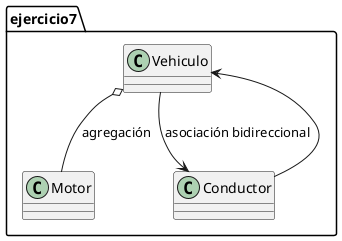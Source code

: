 @startuml
package ejercicio7 {
 class Vehiculo
 class Motor
 class Conductor
 Vehiculo o-- Motor : agregación
 Vehiculo --> Conductor : asociación bidireccional
 Conductor --> Vehiculo
}
@enduml
